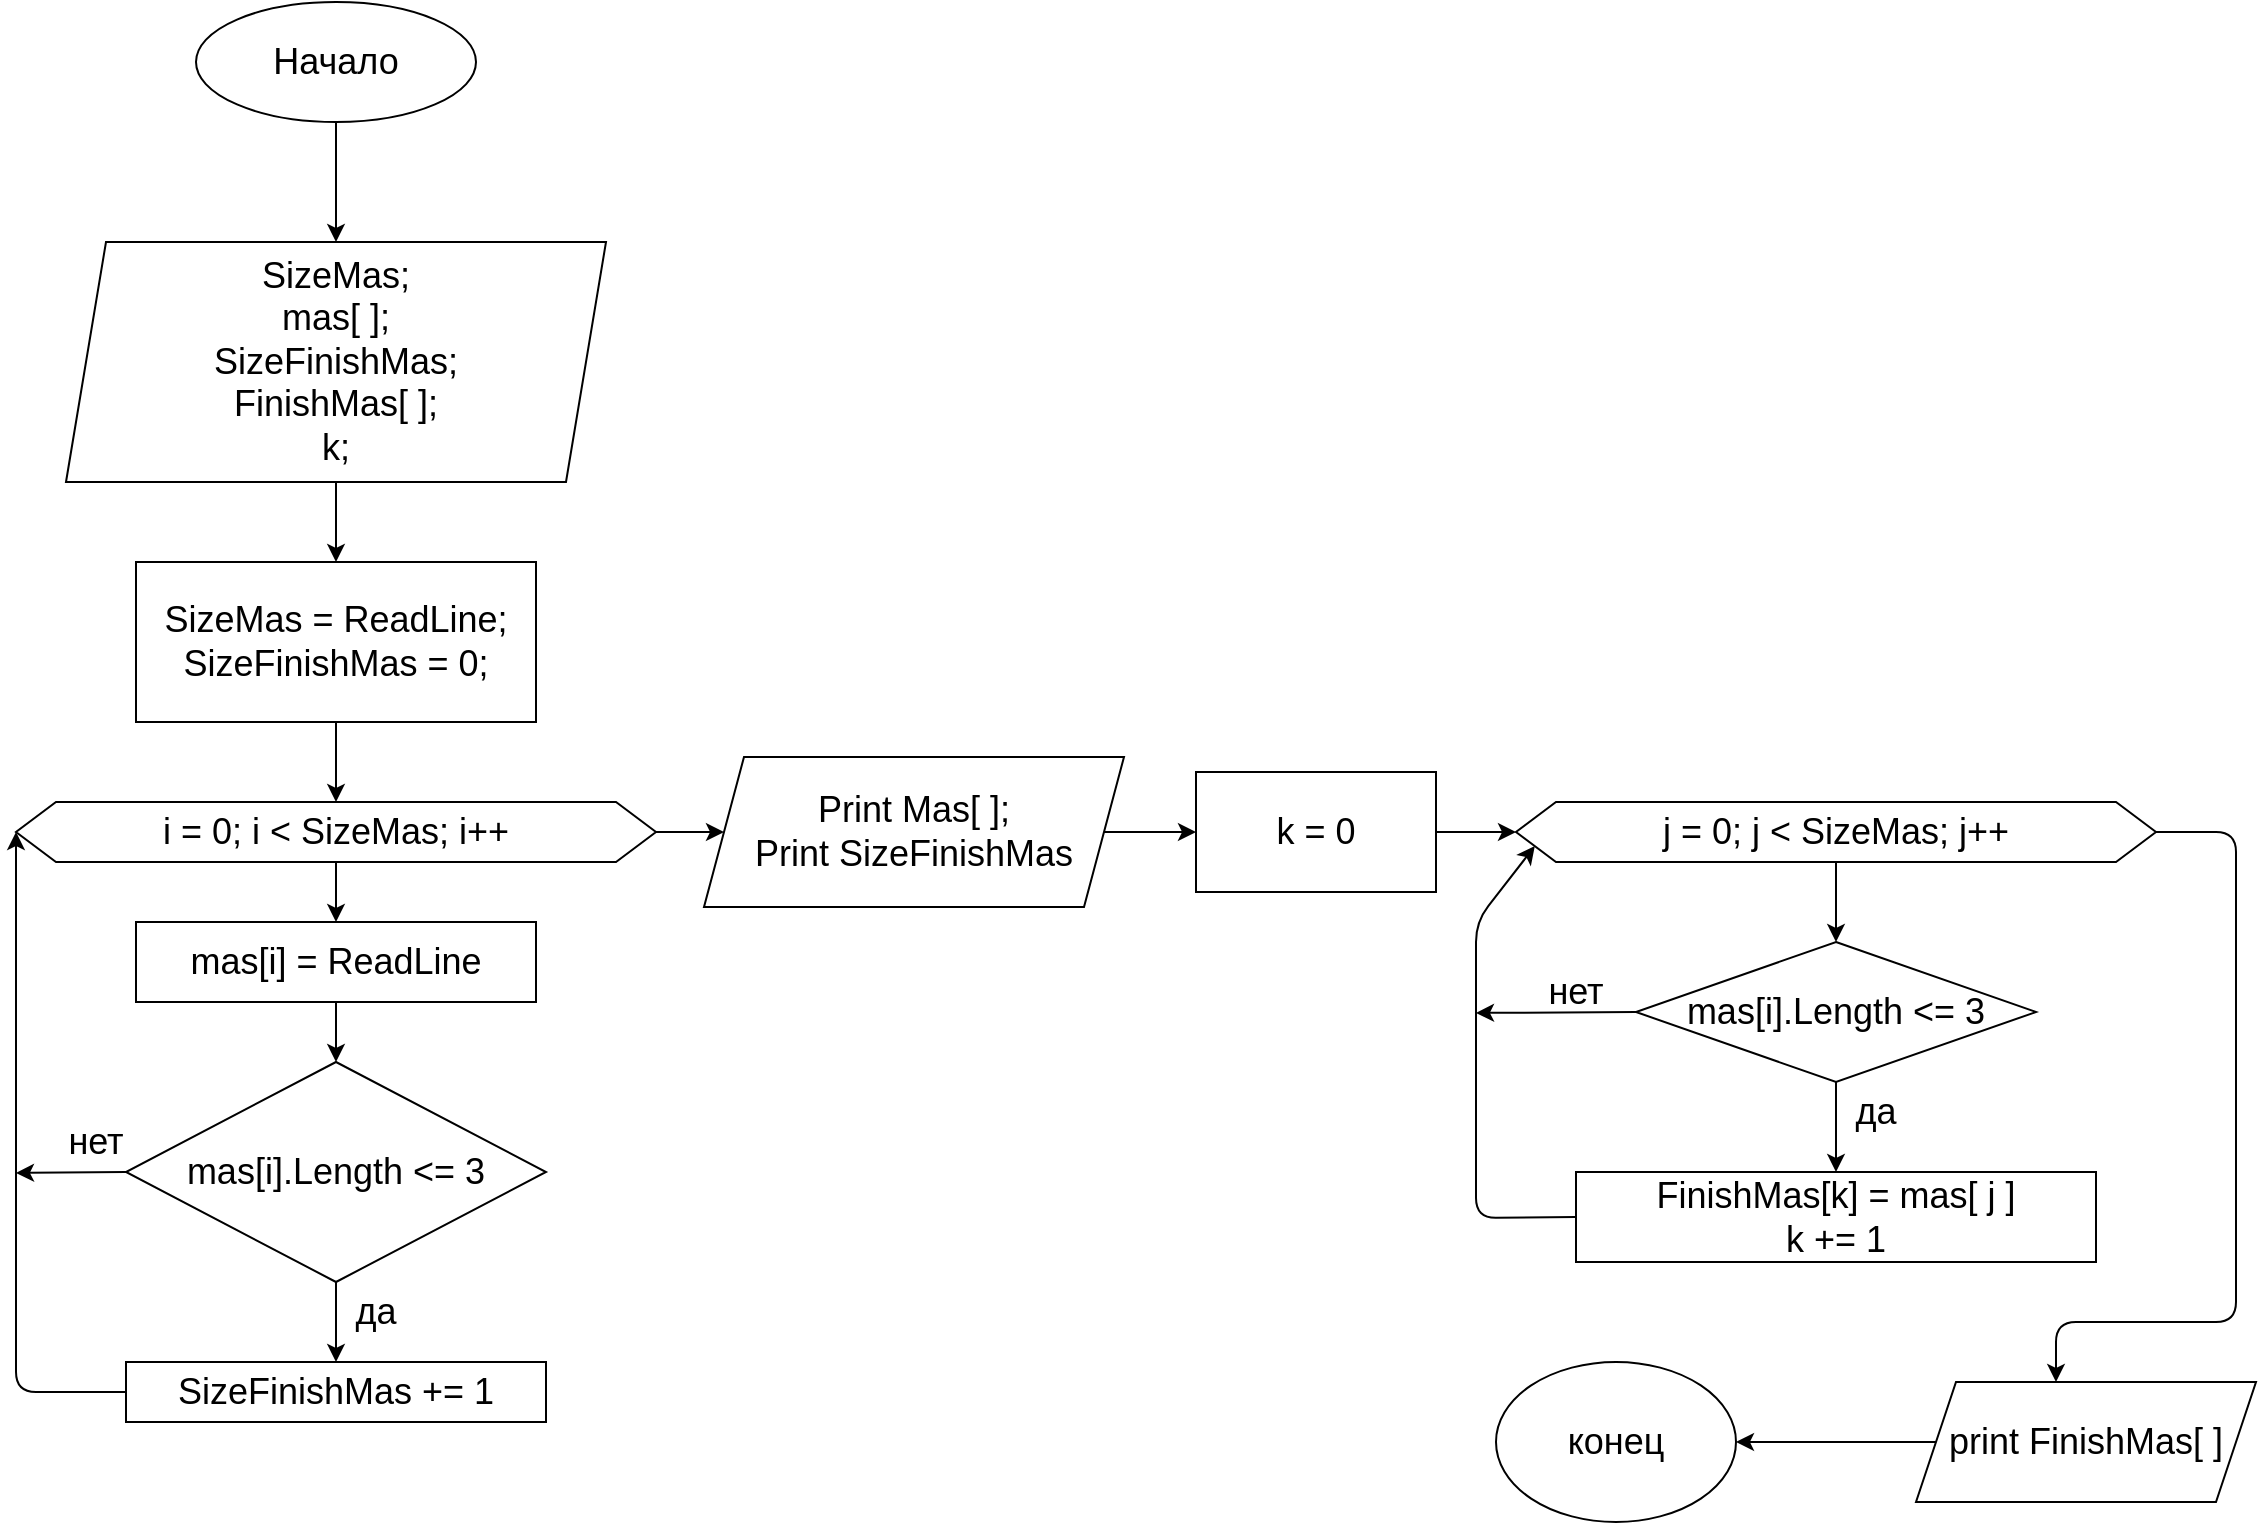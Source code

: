 <mxfile>
    <diagram id="aaYYtI-ZklnNw0QHQsAz" name="Страница 1">
        <mxGraphModel dx="798" dy="470" grid="1" gridSize="10" guides="1" tooltips="1" connect="1" arrows="1" fold="1" page="1" pageScale="1" pageWidth="827" pageHeight="1169" math="0" shadow="0">
            <root>
                <mxCell id="0"/>
                <mxCell id="1" parent="0"/>
                <mxCell id="5" style="edgeStyle=none;html=1;exitX=0.5;exitY=1;exitDx=0;exitDy=0;entryX=0.5;entryY=0;entryDx=0;entryDy=0;fontSize=18;" parent="1" source="2" target="3" edge="1">
                    <mxGeometry relative="1" as="geometry"/>
                </mxCell>
                <mxCell id="2" value="&lt;font style=&quot;font-size: 18px&quot;&gt;Начало&lt;/font&gt;" style="ellipse;whiteSpace=wrap;html=1;" parent="1" vertex="1">
                    <mxGeometry x="160" y="30" width="140" height="60" as="geometry"/>
                </mxCell>
                <mxCell id="6" style="edgeStyle=none;html=1;exitX=0.5;exitY=1;exitDx=0;exitDy=0;entryX=0.5;entryY=0;entryDx=0;entryDy=0;fontSize=18;" parent="1" source="3" target="4" edge="1">
                    <mxGeometry relative="1" as="geometry"/>
                </mxCell>
                <mxCell id="3" value="SizeMas;&lt;br&gt;mas[ ];&lt;br&gt;SizeFinishMas;&lt;br&gt;FinishMas[ ];&lt;br&gt;k;" style="shape=parallelogram;perimeter=parallelogramPerimeter;whiteSpace=wrap;html=1;fixedSize=1;fontSize=18;" parent="1" vertex="1">
                    <mxGeometry x="95" y="150" width="270" height="120" as="geometry"/>
                </mxCell>
                <mxCell id="8" style="edgeStyle=none;html=1;exitX=0.5;exitY=1;exitDx=0;exitDy=0;fontSize=18;" parent="1" source="4" target="7" edge="1">
                    <mxGeometry relative="1" as="geometry"/>
                </mxCell>
                <mxCell id="4" value="&lt;span&gt;SizeMas = ReadLine;&lt;br&gt;&lt;/span&gt;SizeFinishMas = 0;&lt;span&gt;&lt;br&gt;&lt;/span&gt;" style="rounded=0;whiteSpace=wrap;html=1;fontSize=18;" parent="1" vertex="1">
                    <mxGeometry x="130" y="310" width="200" height="80" as="geometry"/>
                </mxCell>
                <mxCell id="10" style="edgeStyle=none;html=1;exitX=0.5;exitY=1;exitDx=0;exitDy=0;fontSize=18;" parent="1" source="7" target="9" edge="1">
                    <mxGeometry relative="1" as="geometry"/>
                </mxCell>
                <mxCell id="43" style="edgeStyle=none;html=1;exitX=1;exitY=0.5;exitDx=0;exitDy=0;entryX=0;entryY=0.5;entryDx=0;entryDy=0;fontSize=18;" edge="1" parent="1" source="7" target="42">
                    <mxGeometry relative="1" as="geometry"/>
                </mxCell>
                <mxCell id="7" value="i = 0; i &amp;lt; SizeMas; i++" style="shape=hexagon;perimeter=hexagonPerimeter2;whiteSpace=wrap;html=1;fixedSize=1;fontSize=18;" parent="1" vertex="1">
                    <mxGeometry x="70" y="430" width="320" height="30" as="geometry"/>
                </mxCell>
                <mxCell id="16" style="edgeStyle=none;html=1;exitX=0.5;exitY=1;exitDx=0;exitDy=0;entryX=0.5;entryY=0;entryDx=0;entryDy=0;fontSize=18;" parent="1" source="9" target="11" edge="1">
                    <mxGeometry relative="1" as="geometry"/>
                </mxCell>
                <mxCell id="9" value="mas[i] = ReadLine" style="rounded=0;whiteSpace=wrap;html=1;fontSize=18;" parent="1" vertex="1">
                    <mxGeometry x="130" y="490" width="200" height="40" as="geometry"/>
                </mxCell>
                <mxCell id="13" style="edgeStyle=none;html=1;exitX=0.5;exitY=1;exitDx=0;exitDy=0;fontSize=18;" parent="1" source="11" target="12" edge="1">
                    <mxGeometry relative="1" as="geometry"/>
                </mxCell>
                <mxCell id="11" value="mas[i].Length &amp;lt;= 3" style="rhombus;whiteSpace=wrap;html=1;fontSize=18;" parent="1" vertex="1">
                    <mxGeometry x="125" y="560" width="210" height="110" as="geometry"/>
                </mxCell>
                <mxCell id="22" style="edgeStyle=none;html=1;exitX=0;exitY=0.5;exitDx=0;exitDy=0;fontSize=18;entryX=0;entryY=0.5;entryDx=0;entryDy=0;" parent="1" source="12" target="7" edge="1">
                    <mxGeometry relative="1" as="geometry">
                        <mxPoint x="50" y="725" as="targetPoint"/>
                        <Array as="points">
                            <mxPoint x="70" y="725"/>
                        </Array>
                    </mxGeometry>
                </mxCell>
                <mxCell id="12" value="&lt;span&gt;SizeFinishMas += 1&lt;/span&gt;" style="rounded=0;whiteSpace=wrap;html=1;fontSize=18;" parent="1" vertex="1">
                    <mxGeometry x="125" y="710" width="210" height="30" as="geometry"/>
                </mxCell>
                <mxCell id="18" value="да" style="text;html=1;strokeColor=none;fillColor=none;align=center;verticalAlign=middle;whiteSpace=wrap;rounded=0;fontSize=18;" parent="1" vertex="1">
                    <mxGeometry x="220" y="670" width="60" height="30" as="geometry"/>
                </mxCell>
                <mxCell id="23" style="edgeStyle=none;html=1;exitX=0.75;exitY=1;exitDx=0;exitDy=0;fontSize=18;" parent="1" source="19" edge="1">
                    <mxGeometry relative="1" as="geometry">
                        <mxPoint x="70" y="615.471" as="targetPoint"/>
                    </mxGeometry>
                </mxCell>
                <mxCell id="19" value="нет" style="text;html=1;strokeColor=none;fillColor=none;align=center;verticalAlign=middle;whiteSpace=wrap;rounded=0;fontSize=18;" parent="1" vertex="1">
                    <mxGeometry x="80" y="585" width="60" height="30" as="geometry"/>
                </mxCell>
                <mxCell id="27" style="edgeStyle=none;html=1;exitX=0.5;exitY=1;exitDx=0;exitDy=0;entryX=0.5;entryY=0;entryDx=0;entryDy=0;fontSize=18;" parent="1" source="24" target="26" edge="1">
                    <mxGeometry relative="1" as="geometry"/>
                </mxCell>
                <mxCell id="36" style="edgeStyle=none;html=1;exitX=1;exitY=0.5;exitDx=0;exitDy=0;entryX=0.5;entryY=0;entryDx=0;entryDy=0;fontSize=18;" parent="1" source="24" edge="1">
                    <mxGeometry relative="1" as="geometry">
                        <Array as="points">
                            <mxPoint x="1180" y="445"/>
                            <mxPoint x="1180" y="690"/>
                            <mxPoint x="1090" y="690"/>
                        </Array>
                        <mxPoint x="1090" y="720" as="targetPoint"/>
                    </mxGeometry>
                </mxCell>
                <mxCell id="24" value="j = 0; j &amp;lt; SizeMas; j++" style="shape=hexagon;perimeter=hexagonPerimeter2;whiteSpace=wrap;html=1;fixedSize=1;fontSize=18;" parent="1" vertex="1">
                    <mxGeometry x="820" y="430" width="320" height="30" as="geometry"/>
                </mxCell>
                <mxCell id="29" style="edgeStyle=none;html=1;exitX=0.5;exitY=1;exitDx=0;exitDy=0;entryX=0.5;entryY=0;entryDx=0;entryDy=0;fontSize=18;" parent="1" source="26" target="28" edge="1">
                    <mxGeometry relative="1" as="geometry"/>
                </mxCell>
                <mxCell id="31" style="edgeStyle=none;html=1;exitX=0;exitY=0.5;exitDx=0;exitDy=0;fontSize=18;" parent="1" source="26" edge="1">
                    <mxGeometry relative="1" as="geometry">
                        <mxPoint x="800.0" y="535.471" as="targetPoint"/>
                    </mxGeometry>
                </mxCell>
                <mxCell id="26" value="&lt;span&gt;mas[i].Length &amp;lt;= 3&lt;/span&gt;" style="rhombus;whiteSpace=wrap;html=1;fontSize=18;" parent="1" vertex="1">
                    <mxGeometry x="880" y="500" width="200" height="70" as="geometry"/>
                </mxCell>
                <mxCell id="30" style="edgeStyle=none;html=1;exitX=0;exitY=0.5;exitDx=0;exitDy=0;entryX=0;entryY=0.75;entryDx=0;entryDy=0;fontSize=18;" parent="1" source="28" target="24" edge="1">
                    <mxGeometry relative="1" as="geometry">
                        <Array as="points">
                            <mxPoint x="800" y="638"/>
                            <mxPoint x="800" y="490"/>
                        </Array>
                    </mxGeometry>
                </mxCell>
                <mxCell id="28" value="&lt;span&gt;FinishMas[k] = mas[ j ]&lt;br&gt;k += 1&lt;br&gt;&lt;/span&gt;" style="rounded=0;whiteSpace=wrap;html=1;fontSize=18;" parent="1" vertex="1">
                    <mxGeometry x="850" y="615" width="260" height="45" as="geometry"/>
                </mxCell>
                <mxCell id="32" value="да" style="text;html=1;strokeColor=none;fillColor=none;align=center;verticalAlign=middle;whiteSpace=wrap;rounded=0;fontSize=18;" parent="1" vertex="1">
                    <mxGeometry x="970" y="570" width="60" height="30" as="geometry"/>
                </mxCell>
                <mxCell id="33" value="нет" style="text;html=1;strokeColor=none;fillColor=none;align=center;verticalAlign=middle;whiteSpace=wrap;rounded=0;fontSize=18;" parent="1" vertex="1">
                    <mxGeometry x="820" y="510" width="60" height="30" as="geometry"/>
                </mxCell>
                <mxCell id="34" value="конец" style="ellipse;whiteSpace=wrap;html=1;fontSize=18;" parent="1" vertex="1">
                    <mxGeometry x="810" y="710" width="120" height="80" as="geometry"/>
                </mxCell>
                <mxCell id="37" style="edgeStyle=none;html=1;exitX=0;exitY=0.5;exitDx=0;exitDy=0;entryX=1;entryY=0.5;entryDx=0;entryDy=0;fontSize=18;" parent="1" source="38" target="34" edge="1">
                    <mxGeometry relative="1" as="geometry">
                        <mxPoint x="1010" y="750" as="sourcePoint"/>
                    </mxGeometry>
                </mxCell>
                <mxCell id="38" value="&lt;span style=&quot;font-size: 18px&quot;&gt;print FinishMas[ ]&lt;/span&gt;" style="shape=parallelogram;perimeter=parallelogramPerimeter;whiteSpace=wrap;html=1;fixedSize=1;" parent="1" vertex="1">
                    <mxGeometry x="1020" y="720" width="170" height="60" as="geometry"/>
                </mxCell>
                <mxCell id="45" style="edgeStyle=none;html=1;exitX=1;exitY=0.5;exitDx=0;exitDy=0;entryX=0;entryY=0.5;entryDx=0;entryDy=0;fontSize=18;" edge="1" parent="1" source="42" target="44">
                    <mxGeometry relative="1" as="geometry"/>
                </mxCell>
                <mxCell id="42" value="&lt;font&gt;Print Mas[ ];&lt;br&gt;Print SizeFinishMas&lt;/font&gt;&lt;br style=&quot;font-size: 12px&quot;&gt;" style="shape=parallelogram;perimeter=parallelogramPerimeter;whiteSpace=wrap;html=1;fixedSize=1;fontSize=18;" vertex="1" parent="1">
                    <mxGeometry x="414" y="407.5" width="210" height="75" as="geometry"/>
                </mxCell>
                <mxCell id="46" style="edgeStyle=none;html=1;exitX=1;exitY=0.5;exitDx=0;exitDy=0;entryX=0;entryY=0.5;entryDx=0;entryDy=0;fontSize=18;" edge="1" parent="1" source="44" target="24">
                    <mxGeometry relative="1" as="geometry"/>
                </mxCell>
                <mxCell id="44" value="k = 0" style="rounded=0;whiteSpace=wrap;html=1;fontSize=18;" vertex="1" parent="1">
                    <mxGeometry x="660" y="415" width="120" height="60" as="geometry"/>
                </mxCell>
            </root>
        </mxGraphModel>
    </diagram>
</mxfile>